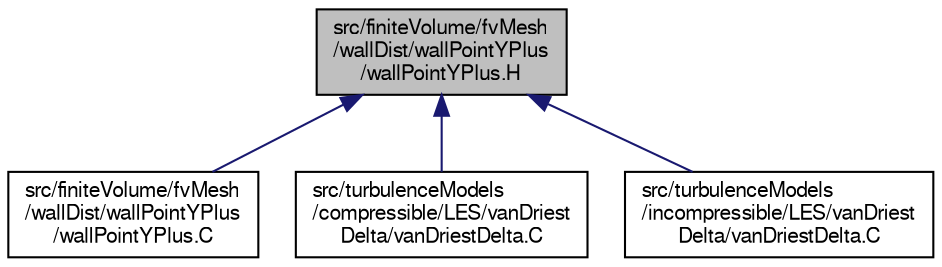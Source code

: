 digraph "src/finiteVolume/fvMesh/wallDist/wallPointYPlus/wallPointYPlus.H"
{
  bgcolor="transparent";
  edge [fontname="FreeSans",fontsize="10",labelfontname="FreeSans",labelfontsize="10"];
  node [fontname="FreeSans",fontsize="10",shape=record];
  Node227 [label="src/finiteVolume/fvMesh\l/wallDist/wallPointYPlus\l/wallPointYPlus.H",height=0.2,width=0.4,color="black", fillcolor="grey75", style="filled", fontcolor="black"];
  Node227 -> Node228 [dir="back",color="midnightblue",fontsize="10",style="solid",fontname="FreeSans"];
  Node228 [label="src/finiteVolume/fvMesh\l/wallDist/wallPointYPlus\l/wallPointYPlus.C",height=0.2,width=0.4,color="black",URL="$a03752.html"];
  Node227 -> Node229 [dir="back",color="midnightblue",fontsize="10",style="solid",fontname="FreeSans"];
  Node229 [label="src/turbulenceModels\l/compressible/LES/vanDriest\lDelta/vanDriestDelta.C",height=0.2,width=0.4,color="black",URL="$a39899.html"];
  Node227 -> Node230 [dir="back",color="midnightblue",fontsize="10",style="solid",fontname="FreeSans"];
  Node230 [label="src/turbulenceModels\l/incompressible/LES/vanDriest\lDelta/vanDriestDelta.C",height=0.2,width=0.4,color="black",URL="$a39902.html"];
}
